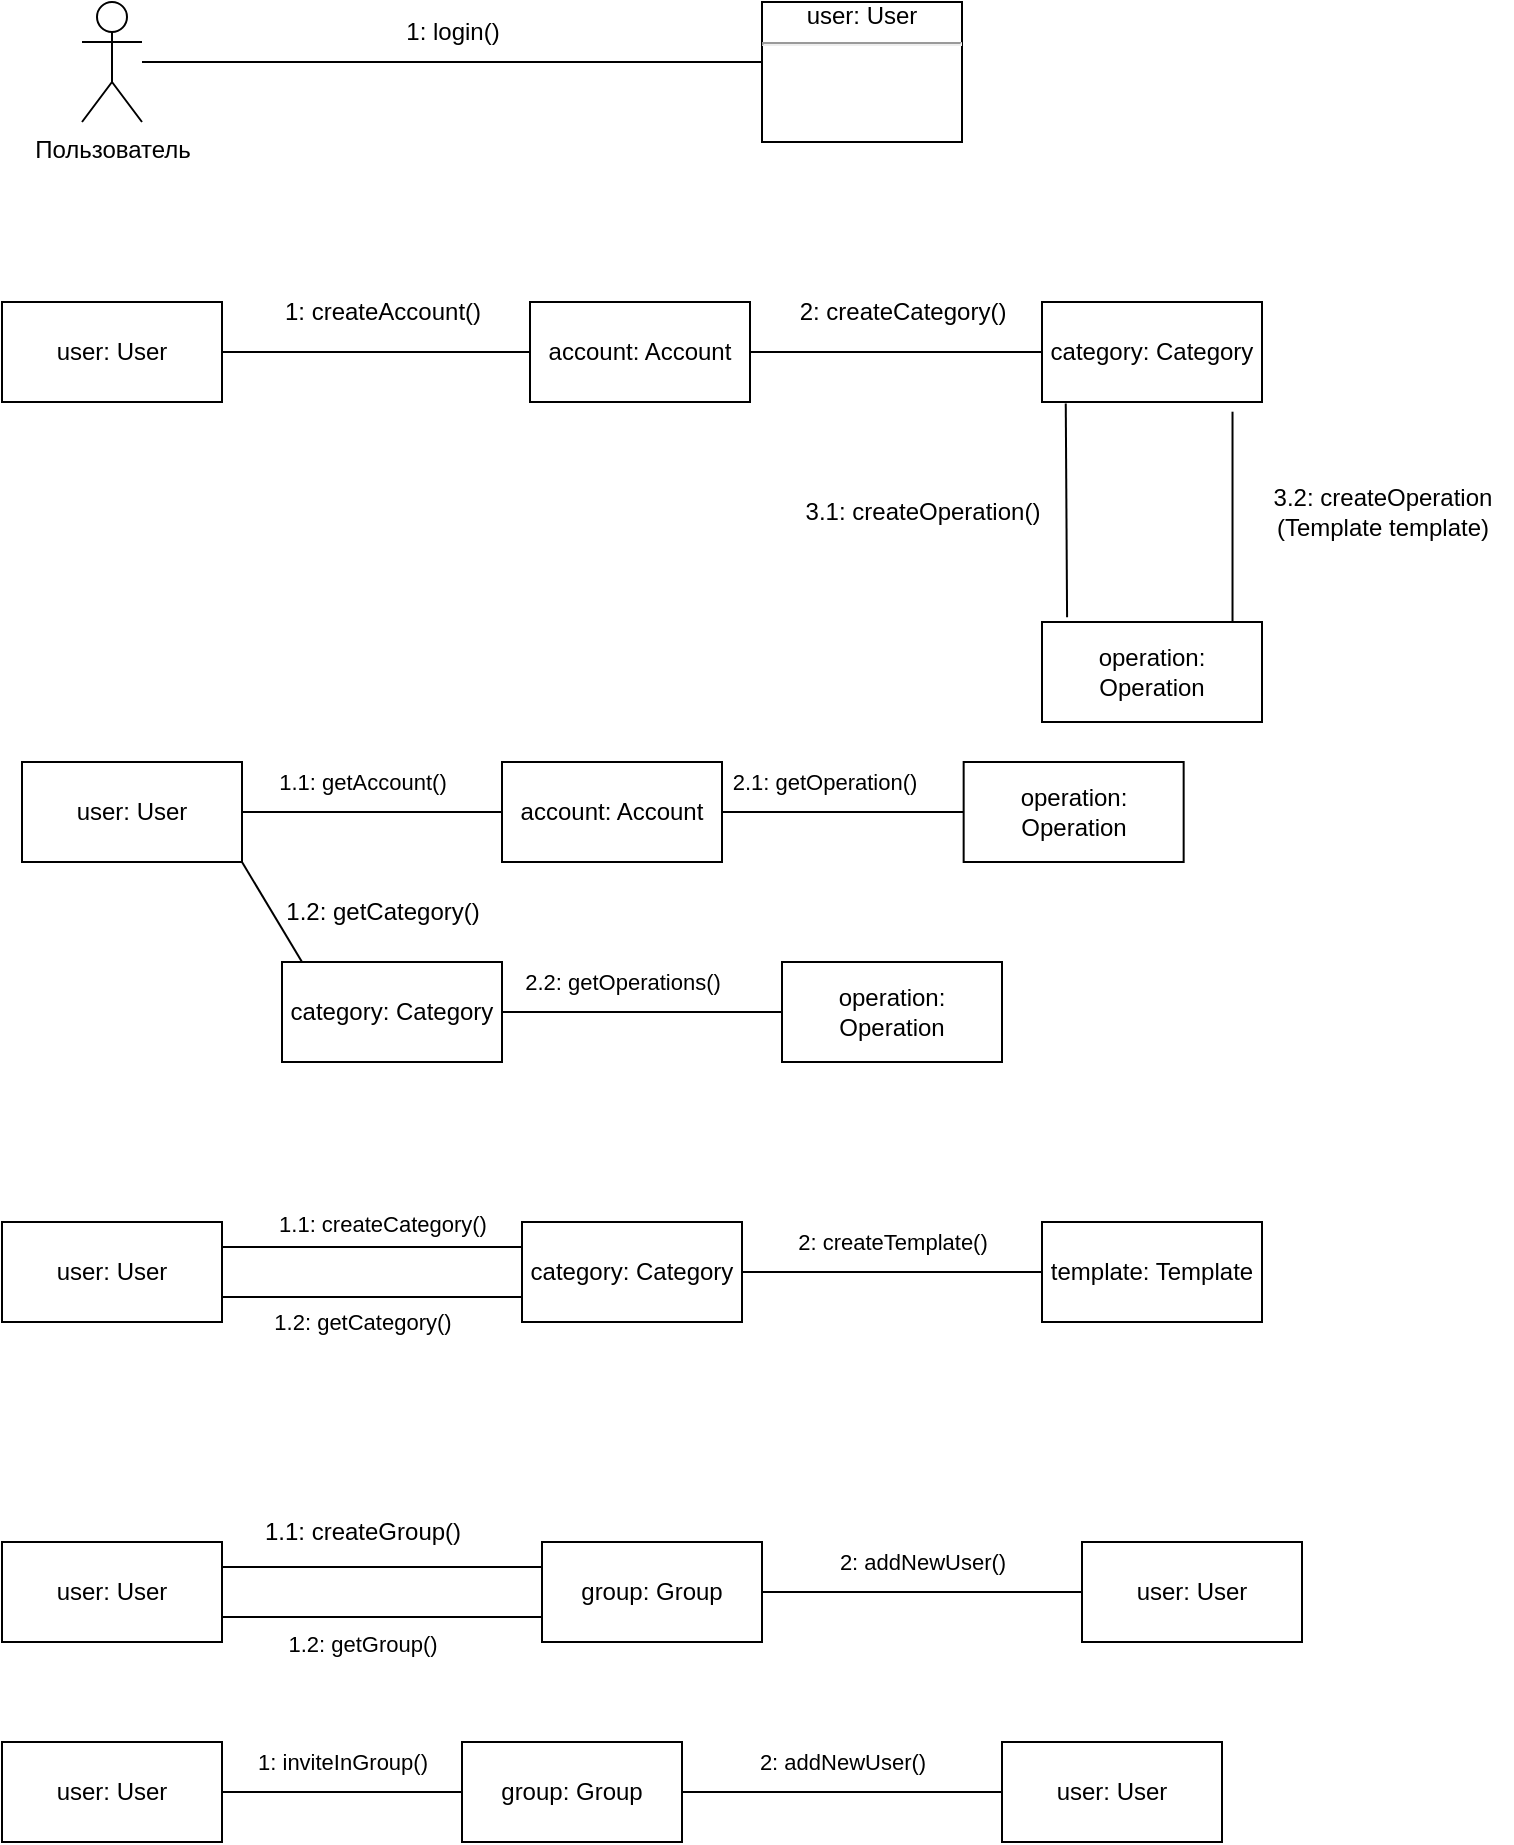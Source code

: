 <mxfile version="21.3.2">
  <diagram name="Страница 1" id="9z3W5BUOV1kq0z4t-DoA">
    <mxGraphModel dx="1114" dy="630" grid="1" gridSize="10" guides="1" tooltips="1" connect="1" arrows="1" fold="1" page="1" pageScale="1" pageWidth="827" pageHeight="1169" math="0" shadow="0">
      <root>
        <mxCell id="0" />
        <mxCell id="1" parent="0" />
        <mxCell id="QkJP1a_OawGMzDVhFb4R-1" value="Пользователь" style="shape=umlActor;verticalLabelPosition=bottom;verticalAlign=top;html=1;" parent="1" vertex="1">
          <mxGeometry x="80" y="80" width="30" height="60" as="geometry" />
        </mxCell>
        <mxCell id="QkJP1a_OawGMzDVhFb4R-2" value="&lt;div align=&quot;center&quot;&gt;user: User&lt;br&gt;&lt;/div&gt;&lt;hr&gt;" style="verticalAlign=top;align=left;overflow=fill;fontSize=12;fontFamily=Helvetica;html=1;whiteSpace=wrap;" parent="1" vertex="1">
          <mxGeometry x="420" y="80" width="100" height="70" as="geometry" />
        </mxCell>
        <mxCell id="QkJP1a_OawGMzDVhFb4R-3" value="" style="endArrow=none;html=1;rounded=0;entryX=0;entryY=0.429;entryDx=0;entryDy=0;entryPerimeter=0;" parent="1" target="QkJP1a_OawGMzDVhFb4R-2" edge="1">
          <mxGeometry width="50" height="50" relative="1" as="geometry">
            <mxPoint x="110" y="110" as="sourcePoint" />
            <mxPoint x="180" y="60" as="targetPoint" />
          </mxGeometry>
        </mxCell>
        <mxCell id="QkJP1a_OawGMzDVhFb4R-4" value="1: login()" style="text;html=1;align=center;verticalAlign=middle;resizable=0;points=[];autosize=1;strokeColor=none;fillColor=none;" parent="1" vertex="1">
          <mxGeometry x="230" y="80" width="70" height="30" as="geometry" />
        </mxCell>
        <mxCell id="QkJP1a_OawGMzDVhFb4R-8" value="user: User" style="html=1;whiteSpace=wrap;" parent="1" vertex="1">
          <mxGeometry x="40" y="230" width="110" height="50" as="geometry" />
        </mxCell>
        <mxCell id="QkJP1a_OawGMzDVhFb4R-9" value="account: Account" style="rounded=0;whiteSpace=wrap;html=1;" parent="1" vertex="1">
          <mxGeometry x="304" y="230" width="110" height="50" as="geometry" />
        </mxCell>
        <mxCell id="QkJP1a_OawGMzDVhFb4R-10" value="" style="endArrow=none;html=1;rounded=0;exitX=1;exitY=0.5;exitDx=0;exitDy=0;entryX=0;entryY=0.5;entryDx=0;entryDy=0;" parent="1" source="QkJP1a_OawGMzDVhFb4R-8" target="QkJP1a_OawGMzDVhFb4R-9" edge="1">
          <mxGeometry width="50" height="50" relative="1" as="geometry">
            <mxPoint x="180" y="270" as="sourcePoint" />
            <mxPoint x="230" y="220" as="targetPoint" />
          </mxGeometry>
        </mxCell>
        <mxCell id="QkJP1a_OawGMzDVhFb4R-11" value="1: createAccount()" style="text;html=1;align=center;verticalAlign=middle;resizable=0;points=[];autosize=1;strokeColor=none;fillColor=none;" parent="1" vertex="1">
          <mxGeometry x="170" y="220" width="120" height="30" as="geometry" />
        </mxCell>
        <mxCell id="QkJP1a_OawGMzDVhFb4R-42" value="" style="rounded=0;orthogonalLoop=1;jettySize=auto;html=1;exitX=0.866;exitY=1.097;exitDx=0;exitDy=0;exitPerimeter=0;entryX=0.866;entryY=0;entryDx=0;entryDy=0;entryPerimeter=0;endArrow=none;endFill=0;" parent="1" source="QkJP1a_OawGMzDVhFb4R-12" target="QkJP1a_OawGMzDVhFb4R-15" edge="1">
          <mxGeometry relative="1" as="geometry" />
        </mxCell>
        <mxCell id="QkJP1a_OawGMzDVhFb4R-12" value="category: Category" style="html=1;whiteSpace=wrap;" parent="1" vertex="1">
          <mxGeometry x="560" y="230" width="110" height="50" as="geometry" />
        </mxCell>
        <mxCell id="QkJP1a_OawGMzDVhFb4R-13" value="" style="endArrow=none;html=1;rounded=0;exitX=1;exitY=0.5;exitDx=0;exitDy=0;entryX=0;entryY=0.5;entryDx=0;entryDy=0;" parent="1" source="QkJP1a_OawGMzDVhFb4R-9" target="QkJP1a_OawGMzDVhFb4R-12" edge="1">
          <mxGeometry width="50" height="50" relative="1" as="geometry">
            <mxPoint x="430" y="260" as="sourcePoint" />
            <mxPoint x="480" y="210" as="targetPoint" />
          </mxGeometry>
        </mxCell>
        <mxCell id="QkJP1a_OawGMzDVhFb4R-14" value="2: createCategory()" style="text;html=1;align=center;verticalAlign=middle;resizable=0;points=[];autosize=1;strokeColor=none;fillColor=none;" parent="1" vertex="1">
          <mxGeometry x="425" y="220" width="130" height="30" as="geometry" />
        </mxCell>
        <mxCell id="QkJP1a_OawGMzDVhFb4R-15" value="operation: Operation" style="html=1;whiteSpace=wrap;" parent="1" vertex="1">
          <mxGeometry x="560" y="390" width="110" height="50" as="geometry" />
        </mxCell>
        <mxCell id="QkJP1a_OawGMzDVhFb4R-16" value="" style="endArrow=none;html=1;rounded=0;entryX=0.108;entryY=1.014;entryDx=0;entryDy=0;exitX=0.114;exitY=-0.048;exitDx=0;exitDy=0;entryPerimeter=0;exitPerimeter=0;" parent="1" source="QkJP1a_OawGMzDVhFb4R-15" target="QkJP1a_OawGMzDVhFb4R-12" edge="1">
          <mxGeometry width="50" height="50" relative="1" as="geometry">
            <mxPoint x="470" y="340" as="sourcePoint" />
            <mxPoint x="520" y="290" as="targetPoint" />
          </mxGeometry>
        </mxCell>
        <mxCell id="QkJP1a_OawGMzDVhFb4R-17" value="3.1: createOperation()" style="text;html=1;align=center;verticalAlign=middle;resizable=0;points=[];autosize=1;strokeColor=none;fillColor=none;" parent="1" vertex="1">
          <mxGeometry x="430" y="320" width="140" height="30" as="geometry" />
        </mxCell>
        <mxCell id="QkJP1a_OawGMzDVhFb4R-18" value="user: User" style="html=1;whiteSpace=wrap;" parent="1" vertex="1">
          <mxGeometry x="50" y="460" width="110" height="50" as="geometry" />
        </mxCell>
        <mxCell id="QkJP1a_OawGMzDVhFb4R-19" value="operation: Operation" style="html=1;whiteSpace=wrap;" parent="1" vertex="1">
          <mxGeometry x="520.83" y="460" width="110" height="50" as="geometry" />
        </mxCell>
        <mxCell id="QkJP1a_OawGMzDVhFb4R-21" value="" style="endArrow=none;html=1;rounded=0;exitX=1;exitY=0.5;exitDx=0;exitDy=0;entryX=0;entryY=0.5;entryDx=0;entryDy=0;" parent="1" source="QkJP1a_OawGMzDVhFb4R-18" target="QkJP1a_OawGMzDVhFb4R-19" edge="1">
          <mxGeometry width="50" height="50" relative="1" as="geometry">
            <mxPoint x="180" y="490" as="sourcePoint" />
            <mxPoint x="230" y="440" as="targetPoint" />
          </mxGeometry>
        </mxCell>
        <mxCell id="QkJP1a_OawGMzDVhFb4R-22" value="2.1: getOperation()" style="edgeLabel;html=1;align=center;verticalAlign=middle;resizable=0;points=[];" parent="QkJP1a_OawGMzDVhFb4R-21" vertex="1" connectable="0">
          <mxGeometry x="-0.339" y="2" relative="1" as="geometry">
            <mxPoint x="171" y="-13" as="offset" />
          </mxGeometry>
        </mxCell>
        <mxCell id="QkJP1a_OawGMzDVhFb4R-23" value="category: Category" style="html=1;whiteSpace=wrap;" parent="1" vertex="1">
          <mxGeometry x="180" y="560" width="110" height="50" as="geometry" />
        </mxCell>
        <mxCell id="QkJP1a_OawGMzDVhFb4R-24" value="" style="endArrow=none;html=1;rounded=0;exitX=0.091;exitY=0;exitDx=0;exitDy=0;exitPerimeter=0;entryX=1;entryY=1;entryDx=0;entryDy=0;" parent="1" source="QkJP1a_OawGMzDVhFb4R-23" target="QkJP1a_OawGMzDVhFb4R-18" edge="1">
          <mxGeometry width="50" height="50" relative="1" as="geometry">
            <mxPoint x="380" y="560" as="sourcePoint" />
            <mxPoint x="430" y="510" as="targetPoint" />
          </mxGeometry>
        </mxCell>
        <mxCell id="QkJP1a_OawGMzDVhFb4R-25" value="1.2: getCategory()" style="text;html=1;align=center;verticalAlign=middle;resizable=0;points=[];autosize=1;strokeColor=none;fillColor=none;" parent="1" vertex="1">
          <mxGeometry x="170" y="520" width="120" height="30" as="geometry" />
        </mxCell>
        <mxCell id="QkJP1a_OawGMzDVhFb4R-27" style="edgeStyle=orthogonalEdgeStyle;rounded=0;orthogonalLoop=1;jettySize=auto;html=1;entryX=1;entryY=0.5;entryDx=0;entryDy=0;endArrow=none;endFill=0;" parent="1" source="QkJP1a_OawGMzDVhFb4R-26" target="QkJP1a_OawGMzDVhFb4R-23" edge="1">
          <mxGeometry relative="1" as="geometry" />
        </mxCell>
        <mxCell id="QkJP1a_OawGMzDVhFb4R-26" value="operation: Operation" style="html=1;whiteSpace=wrap;" parent="1" vertex="1">
          <mxGeometry x="430" y="560" width="110" height="50" as="geometry" />
        </mxCell>
        <mxCell id="QkJP1a_OawGMzDVhFb4R-28" value="2.2: getOperations()" style="edgeLabel;html=1;align=center;verticalAlign=middle;resizable=0;points=[];" parent="1" vertex="1" connectable="0">
          <mxGeometry x="350.003" y="570" as="geometry" />
        </mxCell>
        <mxCell id="QkJP1a_OawGMzDVhFb4R-30" value="user: User" style="html=1;whiteSpace=wrap;" parent="1" vertex="1">
          <mxGeometry x="40" y="690" width="110" height="50" as="geometry" />
        </mxCell>
        <mxCell id="QkJP1a_OawGMzDVhFb4R-31" value="account: Account" style="html=1;whiteSpace=wrap;" parent="1" vertex="1">
          <mxGeometry x="290" y="460" width="110" height="50" as="geometry" />
        </mxCell>
        <mxCell id="QkJP1a_OawGMzDVhFb4R-32" value="1.1: getAccount()" style="edgeLabel;html=1;align=center;verticalAlign=middle;resizable=0;points=[];" parent="1" vertex="1" connectable="0">
          <mxGeometry x="220.0" y="470" as="geometry" />
        </mxCell>
        <mxCell id="QkJP1a_OawGMzDVhFb4R-33" value="category: Category" style="html=1;whiteSpace=wrap;" parent="1" vertex="1">
          <mxGeometry x="300" y="690" width="110" height="50" as="geometry" />
        </mxCell>
        <mxCell id="QkJP1a_OawGMzDVhFb4R-34" value="" style="endArrow=none;html=1;rounded=0;exitX=1;exitY=0.25;exitDx=0;exitDy=0;entryX=0;entryY=0.25;entryDx=0;entryDy=0;" parent="1" source="QkJP1a_OawGMzDVhFb4R-30" target="QkJP1a_OawGMzDVhFb4R-33" edge="1">
          <mxGeometry width="50" height="50" relative="1" as="geometry">
            <mxPoint x="205" y="720" as="sourcePoint" />
            <mxPoint x="255" y="670" as="targetPoint" />
          </mxGeometry>
        </mxCell>
        <mxCell id="QkJP1a_OawGMzDVhFb4R-35" value="1.1: createCategory()" style="edgeLabel;html=1;align=center;verticalAlign=middle;resizable=0;points=[];" parent="QkJP1a_OawGMzDVhFb4R-34" vertex="1" connectable="0">
          <mxGeometry x="-0.332" relative="1" as="geometry">
            <mxPoint x="30" y="-12" as="offset" />
          </mxGeometry>
        </mxCell>
        <mxCell id="QkJP1a_OawGMzDVhFb4R-37" value="" style="endArrow=none;html=1;rounded=0;exitX=1;exitY=0.75;exitDx=0;exitDy=0;entryX=0;entryY=0.75;entryDx=0;entryDy=0;" parent="1" source="QkJP1a_OawGMzDVhFb4R-30" target="QkJP1a_OawGMzDVhFb4R-33" edge="1">
          <mxGeometry width="50" height="50" relative="1" as="geometry">
            <mxPoint x="230" y="860" as="sourcePoint" />
            <mxPoint x="280" y="810" as="targetPoint" />
            <Array as="points" />
          </mxGeometry>
        </mxCell>
        <mxCell id="QkJP1a_OawGMzDVhFb4R-38" value="1.2: getCategory()" style="edgeLabel;html=1;align=center;verticalAlign=middle;resizable=0;points=[];" parent="1" vertex="1" connectable="0">
          <mxGeometry x="220.005" y="740.0" as="geometry" />
        </mxCell>
        <mxCell id="QkJP1a_OawGMzDVhFb4R-40" style="edgeStyle=orthogonalEdgeStyle;rounded=0;orthogonalLoop=1;jettySize=auto;html=1;entryX=1;entryY=0.5;entryDx=0;entryDy=0;endArrow=none;endFill=0;" parent="1" source="QkJP1a_OawGMzDVhFb4R-39" target="QkJP1a_OawGMzDVhFb4R-33" edge="1">
          <mxGeometry relative="1" as="geometry" />
        </mxCell>
        <mxCell id="QkJP1a_OawGMzDVhFb4R-41" value="2: createTemplate()" style="edgeLabel;html=1;align=center;verticalAlign=middle;resizable=0;points=[];" parent="QkJP1a_OawGMzDVhFb4R-40" vertex="1" connectable="0">
          <mxGeometry x="0.175" relative="1" as="geometry">
            <mxPoint x="13" y="-15" as="offset" />
          </mxGeometry>
        </mxCell>
        <mxCell id="QkJP1a_OawGMzDVhFb4R-39" value="template: Template" style="html=1;whiteSpace=wrap;" parent="1" vertex="1">
          <mxGeometry x="560" y="690" width="110" height="50" as="geometry" />
        </mxCell>
        <mxCell id="QkJP1a_OawGMzDVhFb4R-43" value="&lt;div&gt;3.2: createOperation&lt;/div&gt;&lt;div&gt;(Template template)&lt;/div&gt;" style="text;html=1;align=center;verticalAlign=middle;resizable=0;points=[];autosize=1;strokeColor=none;fillColor=none;" parent="1" vertex="1">
          <mxGeometry x="665" y="315" width="130" height="40" as="geometry" />
        </mxCell>
        <mxCell id="QkJP1a_OawGMzDVhFb4R-44" value="user: User" style="html=1;whiteSpace=wrap;" parent="1" vertex="1">
          <mxGeometry x="40" y="850" width="110" height="50" as="geometry" />
        </mxCell>
        <mxCell id="QkJP1a_OawGMzDVhFb4R-50" style="edgeStyle=orthogonalEdgeStyle;rounded=0;orthogonalLoop=1;jettySize=auto;html=1;exitX=0;exitY=0.75;exitDx=0;exitDy=0;entryX=1;entryY=0.75;entryDx=0;entryDy=0;endArrow=none;endFill=0;" parent="1" source="QkJP1a_OawGMzDVhFb4R-45" target="QkJP1a_OawGMzDVhFb4R-44" edge="1">
          <mxGeometry relative="1" as="geometry" />
        </mxCell>
        <mxCell id="QkJP1a_OawGMzDVhFb4R-51" value="1.2: getGroup()" style="edgeLabel;html=1;align=center;verticalAlign=middle;resizable=0;points=[];" parent="QkJP1a_OawGMzDVhFb4R-50" vertex="1" connectable="0">
          <mxGeometry x="-0.178" relative="1" as="geometry">
            <mxPoint x="-24" y="13" as="offset" />
          </mxGeometry>
        </mxCell>
        <mxCell id="QkJP1a_OawGMzDVhFb4R-45" value="group: Group" style="html=1;whiteSpace=wrap;" parent="1" vertex="1">
          <mxGeometry x="310" y="850" width="110" height="50" as="geometry" />
        </mxCell>
        <mxCell id="QkJP1a_OawGMzDVhFb4R-47" value="" style="endArrow=none;html=1;rounded=0;exitX=0;exitY=0.25;exitDx=0;exitDy=0;entryX=1;entryY=0.25;entryDx=0;entryDy=0;" parent="1" source="QkJP1a_OawGMzDVhFb4R-45" target="QkJP1a_OawGMzDVhFb4R-44" edge="1">
          <mxGeometry width="50" height="50" relative="1" as="geometry">
            <mxPoint x="180" y="820" as="sourcePoint" />
            <mxPoint x="230" y="770" as="targetPoint" />
          </mxGeometry>
        </mxCell>
        <mxCell id="QkJP1a_OawGMzDVhFb4R-48" value="1.1: createGroup()" style="text;html=1;align=center;verticalAlign=middle;resizable=0;points=[];autosize=1;strokeColor=none;fillColor=none;" parent="1" vertex="1">
          <mxGeometry x="160" y="830" width="120" height="30" as="geometry" />
        </mxCell>
        <mxCell id="QkJP1a_OawGMzDVhFb4R-52" value="user: User" style="html=1;whiteSpace=wrap;" parent="1" vertex="1">
          <mxGeometry x="580" y="850" width="110" height="50" as="geometry" />
        </mxCell>
        <mxCell id="QkJP1a_OawGMzDVhFb4R-53" value="" style="endArrow=none;html=1;rounded=0;entryX=0;entryY=0.5;entryDx=0;entryDy=0;exitX=1;exitY=0.5;exitDx=0;exitDy=0;" parent="1" source="QkJP1a_OawGMzDVhFb4R-45" target="QkJP1a_OawGMzDVhFb4R-52" edge="1">
          <mxGeometry width="50" height="50" relative="1" as="geometry">
            <mxPoint x="380" y="930" as="sourcePoint" />
            <mxPoint x="430" y="880" as="targetPoint" />
          </mxGeometry>
        </mxCell>
        <mxCell id="QkJP1a_OawGMzDVhFb4R-54" value="2: addNewUser()" style="edgeLabel;html=1;align=center;verticalAlign=middle;resizable=0;points=[];" parent="QkJP1a_OawGMzDVhFb4R-53" vertex="1" connectable="0">
          <mxGeometry x="-0.274" relative="1" as="geometry">
            <mxPoint x="22" y="-15" as="offset" />
          </mxGeometry>
        </mxCell>
        <mxCell id="QkJP1a_OawGMzDVhFb4R-55" value="user: User" style="html=1;whiteSpace=wrap;" parent="1" vertex="1">
          <mxGeometry x="40" y="950" width="110" height="50" as="geometry" />
        </mxCell>
        <mxCell id="QkJP1a_OawGMzDVhFb4R-59" style="edgeStyle=orthogonalEdgeStyle;rounded=0;orthogonalLoop=1;jettySize=auto;html=1;entryX=1;entryY=0.5;entryDx=0;entryDy=0;endArrow=none;endFill=0;" parent="1" source="QkJP1a_OawGMzDVhFb4R-58" target="QkJP1a_OawGMzDVhFb4R-55" edge="1">
          <mxGeometry relative="1" as="geometry" />
        </mxCell>
        <mxCell id="QkJP1a_OawGMzDVhFb4R-60" value="1: inviteInGroup()" style="edgeLabel;html=1;align=center;verticalAlign=middle;resizable=0;points=[];" parent="QkJP1a_OawGMzDVhFb4R-59" vertex="1" connectable="0">
          <mxGeometry x="0.164" y="-2" relative="1" as="geometry">
            <mxPoint x="10" y="-13" as="offset" />
          </mxGeometry>
        </mxCell>
        <mxCell id="QkJP1a_OawGMzDVhFb4R-58" value="group: Group" style="html=1;whiteSpace=wrap;" parent="1" vertex="1">
          <mxGeometry x="270" y="950" width="110" height="50" as="geometry" />
        </mxCell>
        <mxCell id="QkJP1a_OawGMzDVhFb4R-61" value="user: User" style="html=1;whiteSpace=wrap;" parent="1" vertex="1">
          <mxGeometry x="540" y="950" width="110" height="50" as="geometry" />
        </mxCell>
        <mxCell id="QkJP1a_OawGMzDVhFb4R-62" value="" style="endArrow=none;html=1;rounded=0;entryX=0;entryY=0.5;entryDx=0;entryDy=0;exitX=1;exitY=0.5;exitDx=0;exitDy=0;" parent="1" target="QkJP1a_OawGMzDVhFb4R-61" edge="1">
          <mxGeometry width="50" height="50" relative="1" as="geometry">
            <mxPoint x="380" y="975" as="sourcePoint" />
            <mxPoint x="390" y="980" as="targetPoint" />
          </mxGeometry>
        </mxCell>
        <mxCell id="QkJP1a_OawGMzDVhFb4R-63" value="2: addNewUser()" style="edgeLabel;html=1;align=center;verticalAlign=middle;resizable=0;points=[];" parent="QkJP1a_OawGMzDVhFb4R-62" vertex="1" connectable="0">
          <mxGeometry x="-0.274" relative="1" as="geometry">
            <mxPoint x="22" y="-15" as="offset" />
          </mxGeometry>
        </mxCell>
      </root>
    </mxGraphModel>
  </diagram>
</mxfile>
